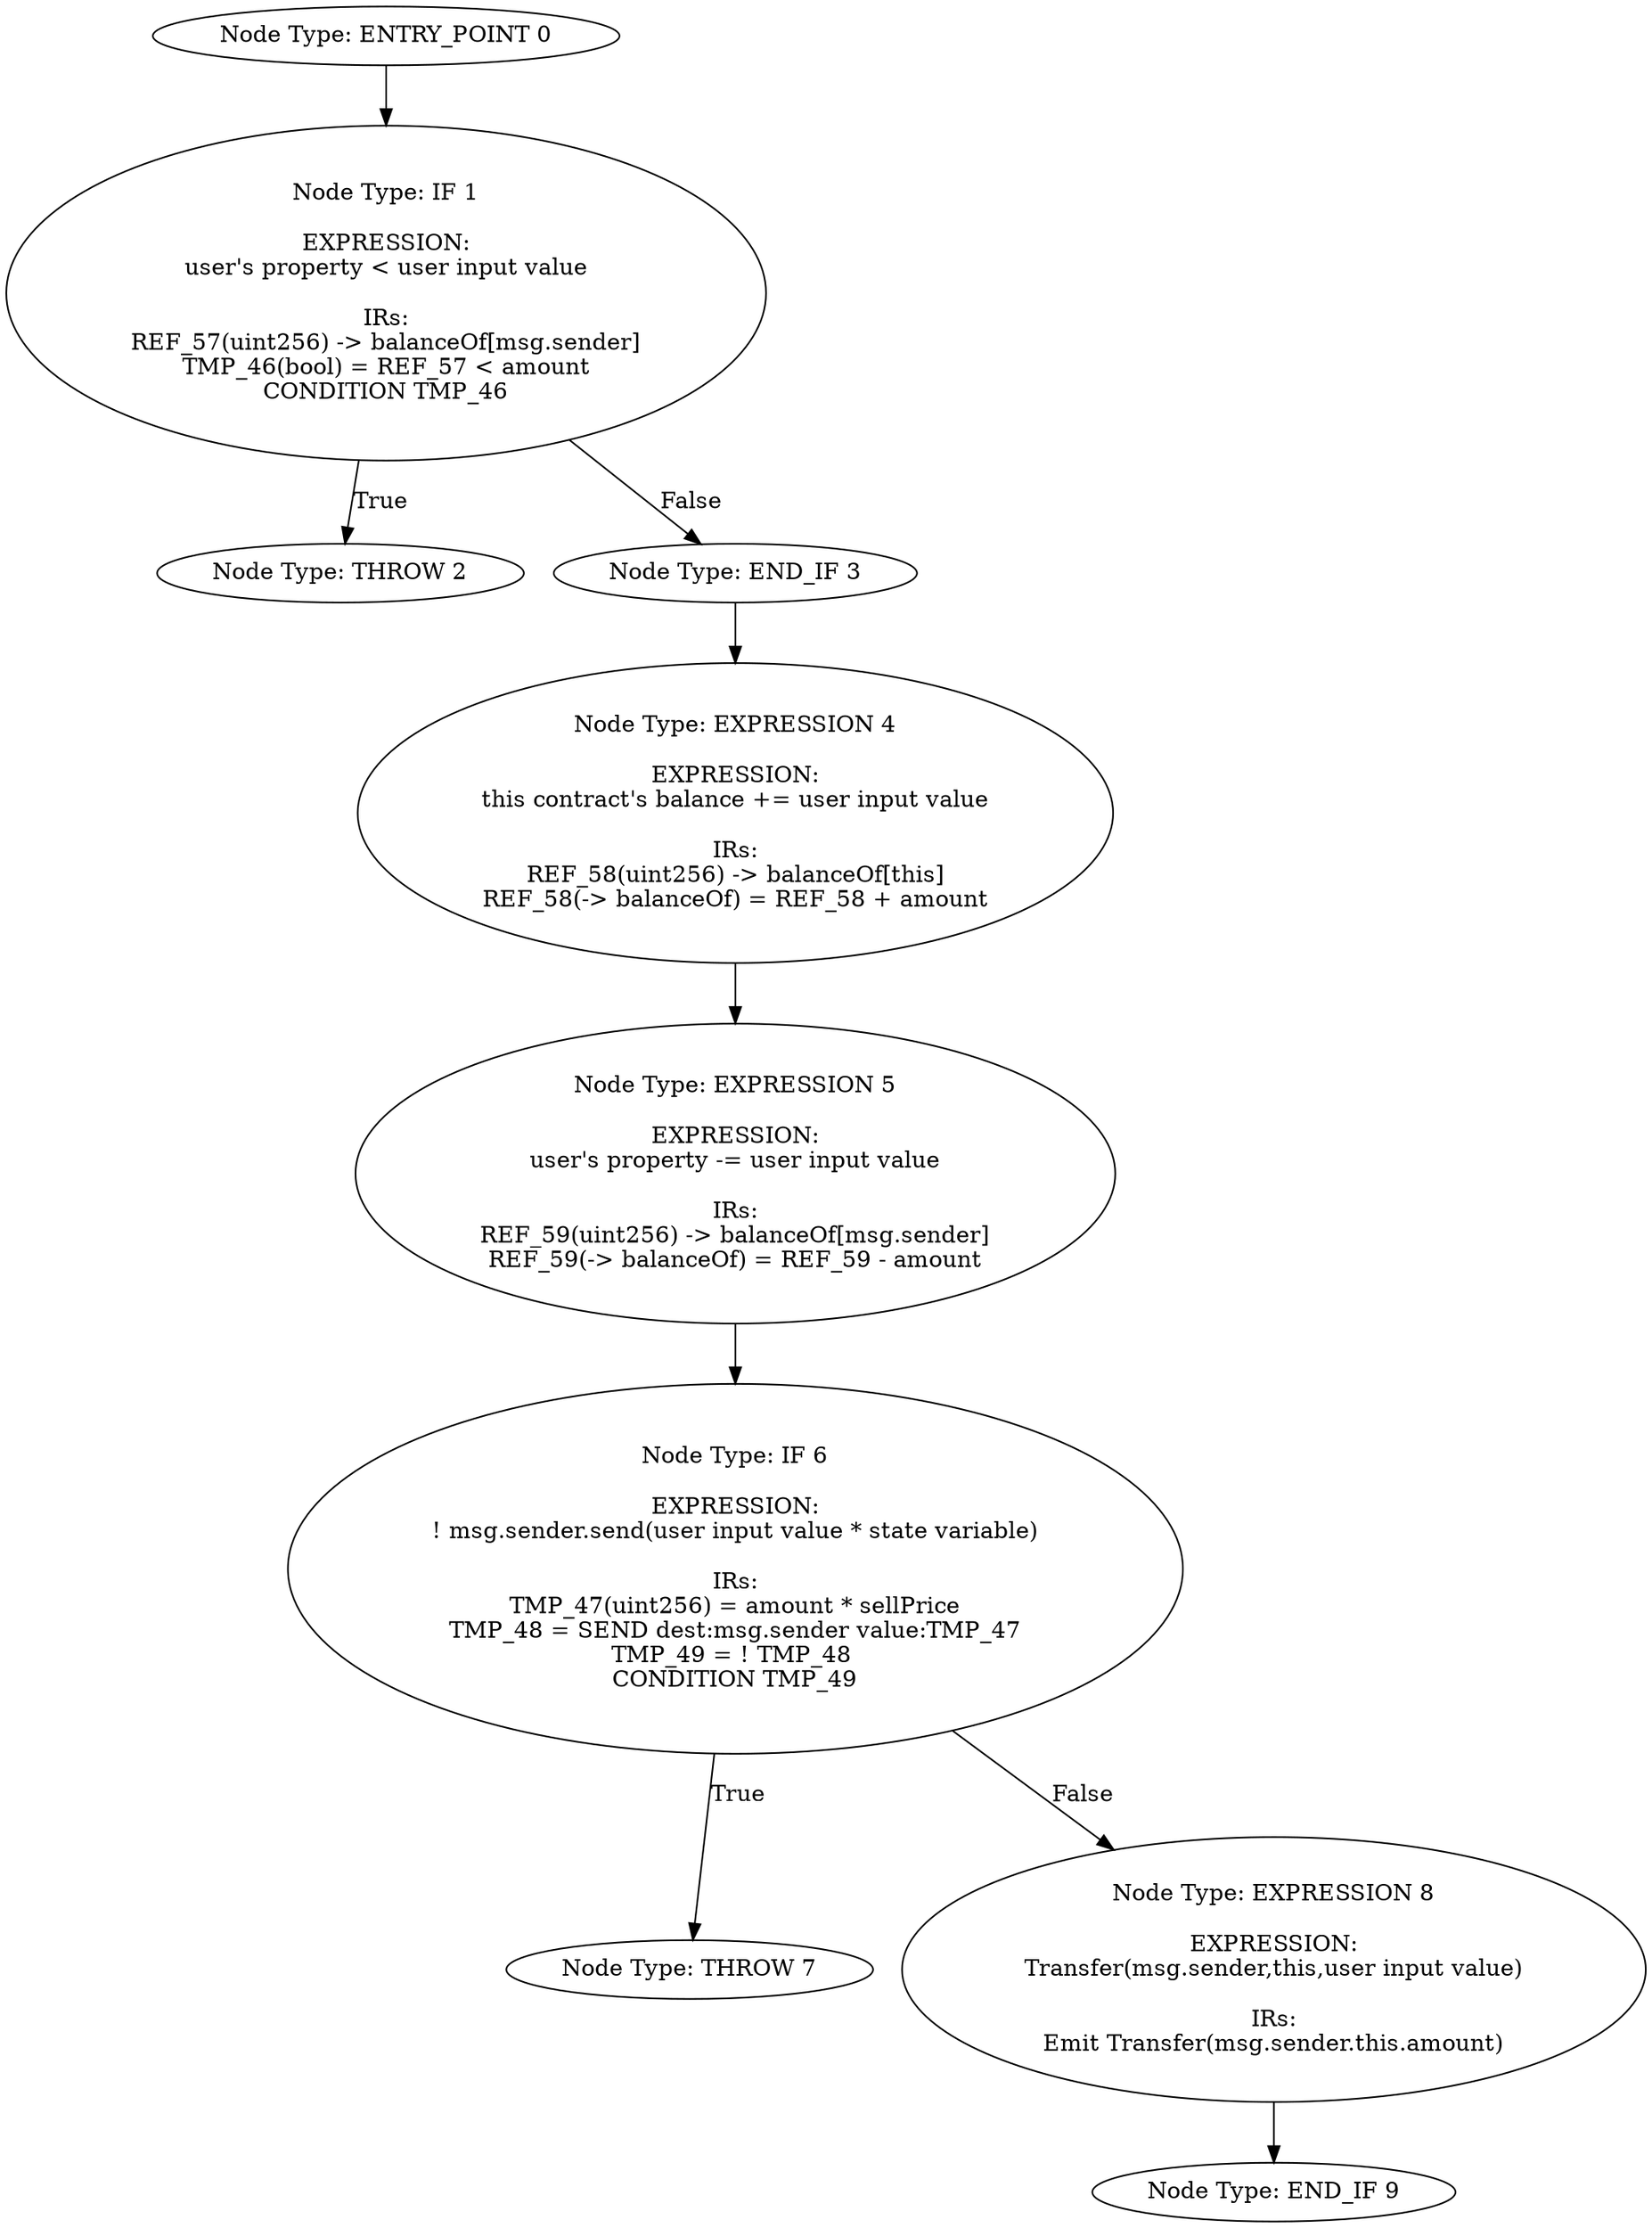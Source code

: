 digraph{
0[label="Node Type: ENTRY_POINT 0
"];
0->1;
1[label="Node Type: IF 1

EXPRESSION:
user's property < user input value

IRs:
REF_57(uint256) -> balanceOf[msg.sender]
TMP_46(bool) = REF_57 < amount
CONDITION TMP_46"];
1->2[label="True"];
1->3[label="False"];
2[label="Node Type: THROW 2
"];
3[label="Node Type: END_IF 3
"];
3->4;
4[label="Node Type: EXPRESSION 4

EXPRESSION:
this contract's balance += user input value

IRs:
REF_58(uint256) -> balanceOf[this]
REF_58(-> balanceOf) = REF_58 + amount"];
4->5;
5[label="Node Type: EXPRESSION 5

EXPRESSION:
user's property -= user input value

IRs:
REF_59(uint256) -> balanceOf[msg.sender]
REF_59(-> balanceOf) = REF_59 - amount"];
5->6;
6[label="Node Type: IF 6

EXPRESSION:
! msg.sender.send(user input value * state variable)

IRs:
TMP_47(uint256) = amount * sellPrice
TMP_48 = SEND dest:msg.sender value:TMP_47
TMP_49 = ! TMP_48 
CONDITION TMP_49"];
6->7[label="True"];
6->8[label="False"];
7[label="Node Type: THROW 7
"];
8[label="Node Type: EXPRESSION 8

EXPRESSION:
Transfer(msg.sender,this,user input value)

IRs:
Emit Transfer(msg.sender.this.amount)"];
8->9;
9[label="Node Type: END_IF 9
"];
}
